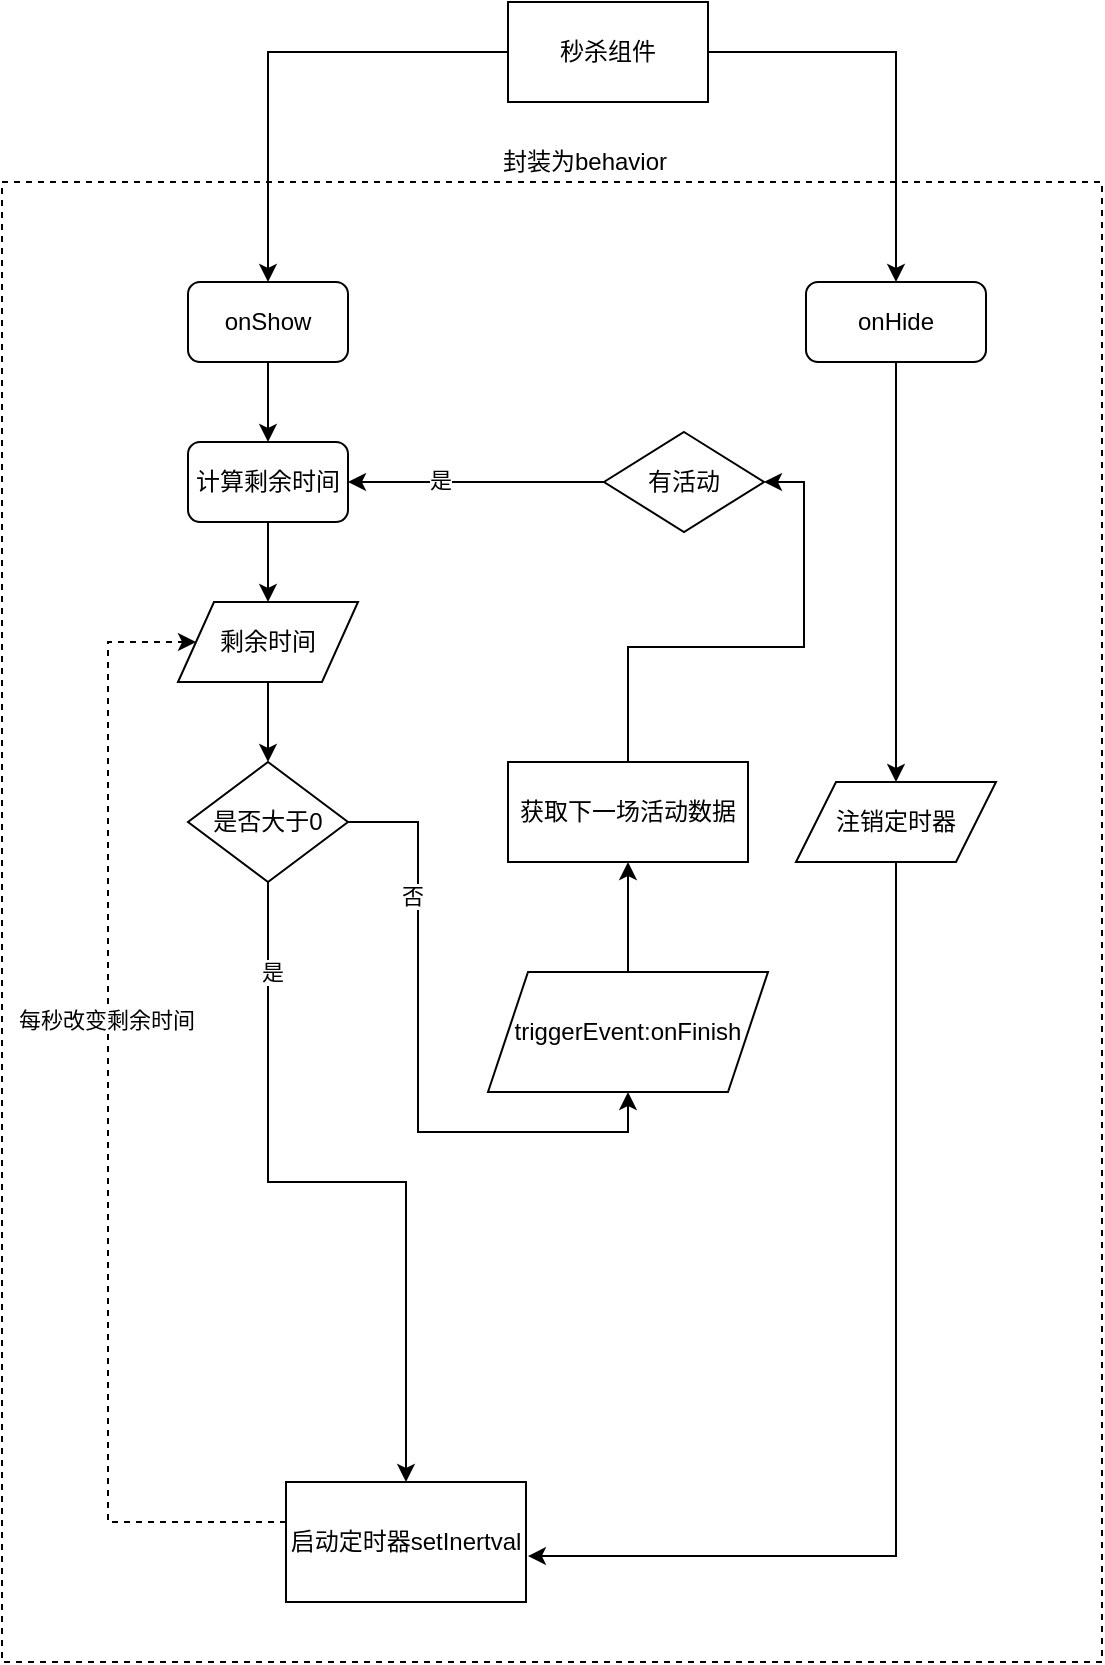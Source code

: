 <mxfile version="13.9.9" type="device"><diagram id="C5RBs43oDa-KdzZeNtuy" name="Page-1"><mxGraphModel dx="1106" dy="892" grid="1" gridSize="10" guides="1" tooltips="1" connect="1" arrows="1" fold="1" page="1" pageScale="1" pageWidth="827" pageHeight="1169" math="0" shadow="0"><root><mxCell id="WIyWlLk6GJQsqaUBKTNV-0"/><mxCell id="WIyWlLk6GJQsqaUBKTNV-1" parent="WIyWlLk6GJQsqaUBKTNV-0"/><mxCell id="rU7OnPeZ64pN3xIbFkBp-39" style="edgeStyle=orthogonalEdgeStyle;rounded=0;orthogonalLoop=1;jettySize=auto;html=1;entryX=0.5;entryY=0;entryDx=0;entryDy=0;" parent="WIyWlLk6GJQsqaUBKTNV-1" source="rU7OnPeZ64pN3xIbFkBp-0" target="rU7OnPeZ64pN3xIbFkBp-7" edge="1"><mxGeometry relative="1" as="geometry"/></mxCell><mxCell id="rU7OnPeZ64pN3xIbFkBp-40" style="edgeStyle=orthogonalEdgeStyle;rounded=0;orthogonalLoop=1;jettySize=auto;html=1;entryX=0.5;entryY=0;entryDx=0;entryDy=0;" parent="WIyWlLk6GJQsqaUBKTNV-1" source="rU7OnPeZ64pN3xIbFkBp-0" target="rU7OnPeZ64pN3xIbFkBp-8" edge="1"><mxGeometry relative="1" as="geometry"/></mxCell><mxCell id="rU7OnPeZ64pN3xIbFkBp-0" value="秒杀组件" style="rounded=0;whiteSpace=wrap;html=1;" parent="WIyWlLk6GJQsqaUBKTNV-1" vertex="1"><mxGeometry x="392" y="40" width="100" height="50" as="geometry"/></mxCell><mxCell id="rU7OnPeZ64pN3xIbFkBp-12" value="" style="edgeStyle=orthogonalEdgeStyle;rounded=0;orthogonalLoop=1;jettySize=auto;html=1;" parent="WIyWlLk6GJQsqaUBKTNV-1" source="rU7OnPeZ64pN3xIbFkBp-7" target="rU7OnPeZ64pN3xIbFkBp-11" edge="1"><mxGeometry relative="1" as="geometry"/></mxCell><mxCell id="rU7OnPeZ64pN3xIbFkBp-7" value="onShow" style="rounded=1;whiteSpace=wrap;html=1;" parent="WIyWlLk6GJQsqaUBKTNV-1" vertex="1"><mxGeometry x="232" y="180" width="80" height="40" as="geometry"/></mxCell><mxCell id="rU7OnPeZ64pN3xIbFkBp-15" style="edgeStyle=orthogonalEdgeStyle;rounded=0;orthogonalLoop=1;jettySize=auto;html=1;entryX=0.5;entryY=0;entryDx=0;entryDy=0;" parent="WIyWlLk6GJQsqaUBKTNV-1" source="rU7OnPeZ64pN3xIbFkBp-11" target="rU7OnPeZ64pN3xIbFkBp-13" edge="1"><mxGeometry relative="1" as="geometry"/></mxCell><mxCell id="rU7OnPeZ64pN3xIbFkBp-11" value="计算剩余时间" style="rounded=1;whiteSpace=wrap;html=1;" parent="WIyWlLk6GJQsqaUBKTNV-1" vertex="1"><mxGeometry x="232" y="260" width="80" height="40" as="geometry"/></mxCell><mxCell id="kR5isK8vlZSJ-UgcdvBu-0" style="edgeStyle=orthogonalEdgeStyle;rounded=0;orthogonalLoop=1;jettySize=auto;html=1;" parent="WIyWlLk6GJQsqaUBKTNV-1" source="rU7OnPeZ64pN3xIbFkBp-8" target="rU7OnPeZ64pN3xIbFkBp-43" edge="1"><mxGeometry relative="1" as="geometry"/></mxCell><mxCell id="rU7OnPeZ64pN3xIbFkBp-8" value="onHide" style="rounded=1;whiteSpace=wrap;html=1;" parent="WIyWlLk6GJQsqaUBKTNV-1" vertex="1"><mxGeometry x="541" y="180" width="90" height="40" as="geometry"/></mxCell><mxCell id="rU7OnPeZ64pN3xIbFkBp-17" style="edgeStyle=orthogonalEdgeStyle;rounded=0;orthogonalLoop=1;jettySize=auto;html=1;entryX=0.5;entryY=0;entryDx=0;entryDy=0;" parent="WIyWlLk6GJQsqaUBKTNV-1" source="rU7OnPeZ64pN3xIbFkBp-13" target="rU7OnPeZ64pN3xIbFkBp-16" edge="1"><mxGeometry relative="1" as="geometry"/></mxCell><mxCell id="rU7OnPeZ64pN3xIbFkBp-13" value="剩余时间" style="shape=parallelogram;perimeter=parallelogramPerimeter;whiteSpace=wrap;html=1;" parent="WIyWlLk6GJQsqaUBKTNV-1" vertex="1"><mxGeometry x="227" y="340" width="90" height="40" as="geometry"/></mxCell><mxCell id="zGLQebEGNYZYYbIw5WZg-0" style="edgeStyle=orthogonalEdgeStyle;rounded=0;orthogonalLoop=1;jettySize=auto;html=1;" parent="WIyWlLk6GJQsqaUBKTNV-1" source="rU7OnPeZ64pN3xIbFkBp-16" target="rU7OnPeZ64pN3xIbFkBp-22" edge="1"><mxGeometry relative="1" as="geometry"/></mxCell><mxCell id="zGLQebEGNYZYYbIw5WZg-3" value="是" style="edgeLabel;html=1;align=center;verticalAlign=middle;resizable=0;points=[];" parent="zGLQebEGNYZYYbIw5WZg-0" vertex="1" connectable="0"><mxGeometry x="-0.756" y="2" relative="1" as="geometry"><mxPoint as="offset"/></mxGeometry></mxCell><mxCell id="x0HuHyZWyBkvpj8kFgvf-5" style="edgeStyle=orthogonalEdgeStyle;rounded=0;orthogonalLoop=1;jettySize=auto;html=1;entryX=0.5;entryY=1;entryDx=0;entryDy=0;" edge="1" parent="WIyWlLk6GJQsqaUBKTNV-1" source="rU7OnPeZ64pN3xIbFkBp-16" target="x0HuHyZWyBkvpj8kFgvf-0"><mxGeometry relative="1" as="geometry"/></mxCell><mxCell id="x0HuHyZWyBkvpj8kFgvf-6" value="否" style="edgeLabel;html=1;align=center;verticalAlign=middle;resizable=0;points=[];" vertex="1" connectable="0" parent="x0HuHyZWyBkvpj8kFgvf-5"><mxGeometry x="-0.542" y="-3" relative="1" as="geometry"><mxPoint as="offset"/></mxGeometry></mxCell><mxCell id="rU7OnPeZ64pN3xIbFkBp-16" value="是否大于0" style="rhombus;whiteSpace=wrap;html=1;" parent="WIyWlLk6GJQsqaUBKTNV-1" vertex="1"><mxGeometry x="232" y="420" width="80" height="60" as="geometry"/></mxCell><mxCell id="rU7OnPeZ64pN3xIbFkBp-32" style="edgeStyle=orthogonalEdgeStyle;rounded=0;orthogonalLoop=1;jettySize=auto;html=1;entryX=0;entryY=0.5;entryDx=0;entryDy=0;dashed=1;" parent="WIyWlLk6GJQsqaUBKTNV-1" source="rU7OnPeZ64pN3xIbFkBp-22" target="rU7OnPeZ64pN3xIbFkBp-13" edge="1"><mxGeometry relative="1" as="geometry"><Array as="points"><mxPoint x="192" y="800"/><mxPoint x="192" y="360"/></Array></mxGeometry></mxCell><mxCell id="rU7OnPeZ64pN3xIbFkBp-33" value="每秒改变剩余时间" style="edgeLabel;html=1;align=center;verticalAlign=middle;resizable=0;points=[];" parent="rU7OnPeZ64pN3xIbFkBp-32" vertex="1" connectable="0"><mxGeometry x="0.186" y="1" relative="1" as="geometry"><mxPoint as="offset"/></mxGeometry></mxCell><mxCell id="rU7OnPeZ64pN3xIbFkBp-22" value="启动定时器setInertval" style="rounded=0;whiteSpace=wrap;html=1;" parent="WIyWlLk6GJQsqaUBKTNV-1" vertex="1"><mxGeometry x="281" y="780" width="120" height="60" as="geometry"/></mxCell><mxCell id="rU7OnPeZ64pN3xIbFkBp-45" style="edgeStyle=orthogonalEdgeStyle;rounded=0;orthogonalLoop=1;jettySize=auto;html=1;entryX=1.008;entryY=0.617;entryDx=0;entryDy=0;entryPerimeter=0;" parent="WIyWlLk6GJQsqaUBKTNV-1" source="rU7OnPeZ64pN3xIbFkBp-43" target="rU7OnPeZ64pN3xIbFkBp-22" edge="1"><mxGeometry relative="1" as="geometry"><Array as="points"><mxPoint x="586" y="817"/></Array></mxGeometry></mxCell><mxCell id="rU7OnPeZ64pN3xIbFkBp-43" value="注销定时器" style="shape=parallelogram;perimeter=parallelogramPerimeter;whiteSpace=wrap;html=1;" parent="WIyWlLk6GJQsqaUBKTNV-1" vertex="1"><mxGeometry x="536" y="430" width="100" height="40" as="geometry"/></mxCell><mxCell id="zGLQebEGNYZYYbIw5WZg-5" value="" style="rounded=0;whiteSpace=wrap;html=1;fillColor=none;dashed=1;" parent="WIyWlLk6GJQsqaUBKTNV-1" vertex="1"><mxGeometry x="139" y="130" width="550" height="740" as="geometry"/></mxCell><mxCell id="zGLQebEGNYZYYbIw5WZg-6" value="封装为behavior" style="text;html=1;resizable=0;autosize=1;align=center;verticalAlign=middle;points=[];fillColor=none;strokeColor=none;rounded=0;dashed=1;" parent="WIyWlLk6GJQsqaUBKTNV-1" vertex="1"><mxGeometry x="380" y="110" width="100" height="20" as="geometry"/></mxCell><mxCell id="x0HuHyZWyBkvpj8kFgvf-7" style="edgeStyle=orthogonalEdgeStyle;rounded=0;orthogonalLoop=1;jettySize=auto;html=1;entryX=0.5;entryY=1;entryDx=0;entryDy=0;" edge="1" parent="WIyWlLk6GJQsqaUBKTNV-1" source="x0HuHyZWyBkvpj8kFgvf-0" target="x0HuHyZWyBkvpj8kFgvf-3"><mxGeometry relative="1" as="geometry"/></mxCell><mxCell id="x0HuHyZWyBkvpj8kFgvf-0" value="triggerEvent:onFinish" style="shape=parallelogram;perimeter=parallelogramPerimeter;whiteSpace=wrap;html=1;fixedSize=1;" vertex="1" parent="WIyWlLk6GJQsqaUBKTNV-1"><mxGeometry x="382" y="525" width="140" height="60" as="geometry"/></mxCell><mxCell id="x0HuHyZWyBkvpj8kFgvf-9" style="edgeStyle=orthogonalEdgeStyle;rounded=0;orthogonalLoop=1;jettySize=auto;html=1;entryX=1;entryY=0.5;entryDx=0;entryDy=0;" edge="1" parent="WIyWlLk6GJQsqaUBKTNV-1" source="x0HuHyZWyBkvpj8kFgvf-3" target="x0HuHyZWyBkvpj8kFgvf-8"><mxGeometry relative="1" as="geometry"/></mxCell><mxCell id="x0HuHyZWyBkvpj8kFgvf-3" value="获取下一场活动数据" style="rounded=0;whiteSpace=wrap;html=1;" vertex="1" parent="WIyWlLk6GJQsqaUBKTNV-1"><mxGeometry x="392" y="420" width="120" height="50" as="geometry"/></mxCell><mxCell id="x0HuHyZWyBkvpj8kFgvf-10" style="edgeStyle=orthogonalEdgeStyle;rounded=0;orthogonalLoop=1;jettySize=auto;html=1;entryX=1;entryY=0.5;entryDx=0;entryDy=0;" edge="1" parent="WIyWlLk6GJQsqaUBKTNV-1" source="x0HuHyZWyBkvpj8kFgvf-8" target="rU7OnPeZ64pN3xIbFkBp-11"><mxGeometry relative="1" as="geometry"/></mxCell><mxCell id="x0HuHyZWyBkvpj8kFgvf-11" value="是" style="edgeLabel;html=1;align=center;verticalAlign=middle;resizable=0;points=[];" vertex="1" connectable="0" parent="x0HuHyZWyBkvpj8kFgvf-10"><mxGeometry x="0.284" y="-1" relative="1" as="geometry"><mxPoint as="offset"/></mxGeometry></mxCell><mxCell id="x0HuHyZWyBkvpj8kFgvf-8" value="有活动" style="rhombus;whiteSpace=wrap;html=1;" vertex="1" parent="WIyWlLk6GJQsqaUBKTNV-1"><mxGeometry x="440" y="255" width="80" height="50" as="geometry"/></mxCell></root></mxGraphModel></diagram></mxfile>
